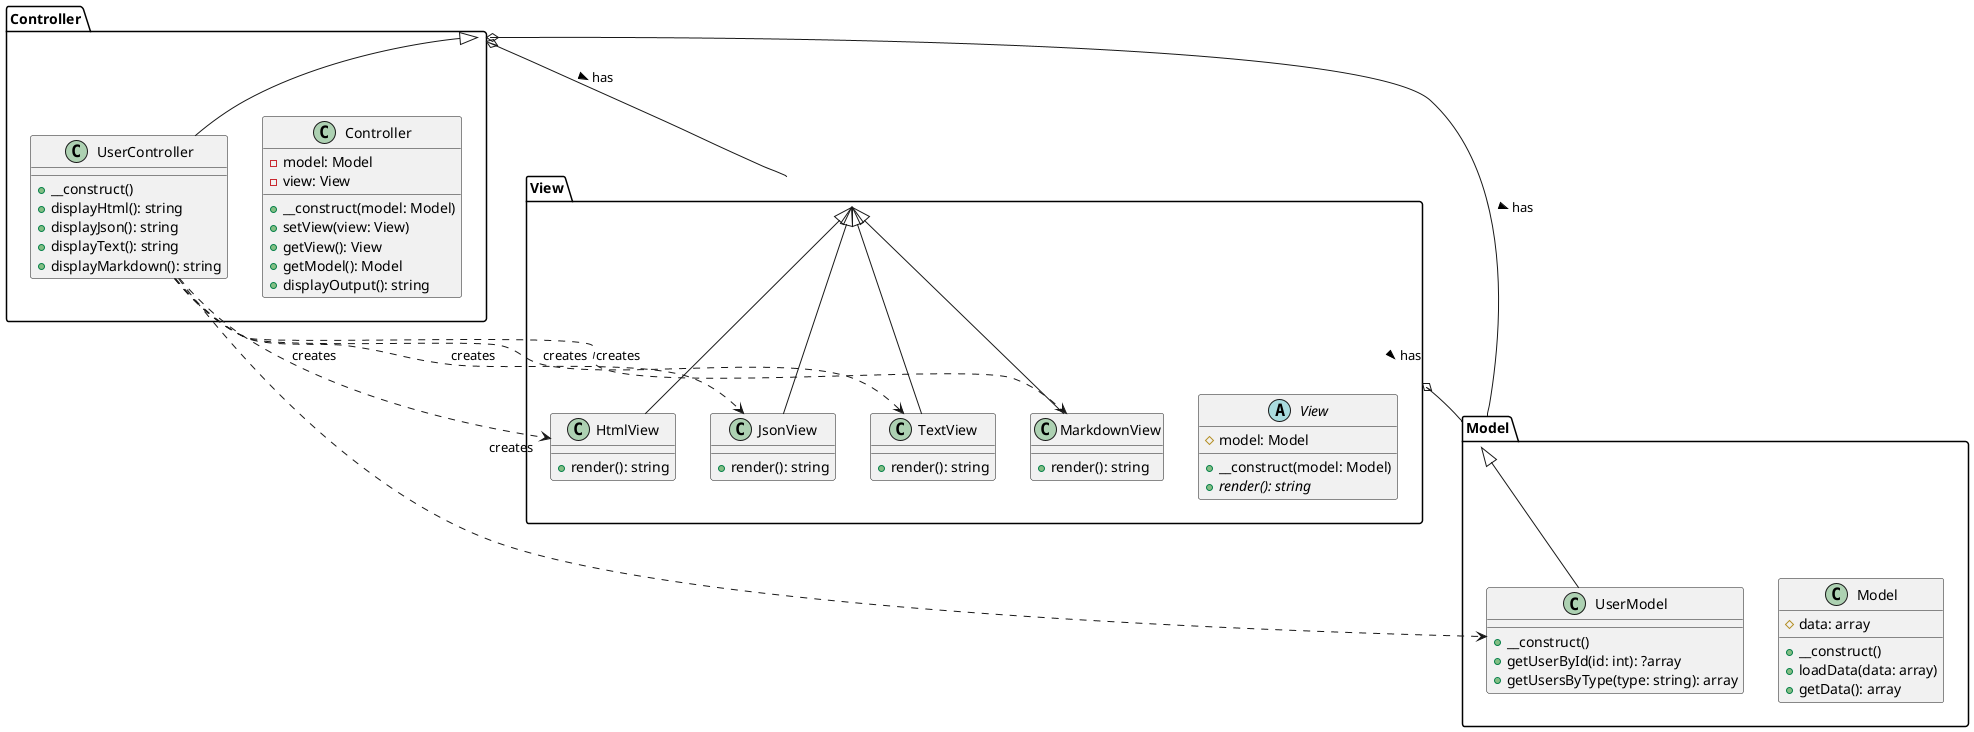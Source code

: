 @startuml MVC Pattern

package "Model" {
  class Model {
    #data: array
    +__construct()
    +loadData(data: array)
    +getData(): array
  }

  class UserModel {
    +__construct()
    +getUserById(id: int): ?array
    +getUsersByType(type: string): array
  }
}

package "View" {
  abstract class View {
    #model: Model
    +__construct(model: Model)
    +{abstract} render(): string
  }

  class HtmlView {
    +render(): string
  }

  class JsonView {
    +render(): string
  }

  class TextView {
    +render(): string
  }

  class MarkdownView {
    +render(): string
  }
}

package "Controller" {
  class Controller {
    -model: Model
    -view: View
    +__construct(model: Model)
    +setView(view: View)
    +getView(): View
    +getModel(): Model
    +displayOutput(): string
  }

  class UserController {
    +__construct()
    +displayHtml(): string
    +displayJson(): string
    +displayText(): string
    +displayMarkdown(): string
  }
}

' Relationships
Model <|-- UserModel
View <|-- HtmlView
View <|-- JsonView
View <|-- TextView
View <|-- MarkdownView
Controller <|-- UserController

View o-- Model : has >
Controller o-- Model : has >
Controller o-- View : has >

UserController ..> HtmlView : creates
UserController ..> JsonView : creates
UserController ..> TextView : creates
UserController ..> MarkdownView : creates
UserController ..> UserModel : creates

@enduml 